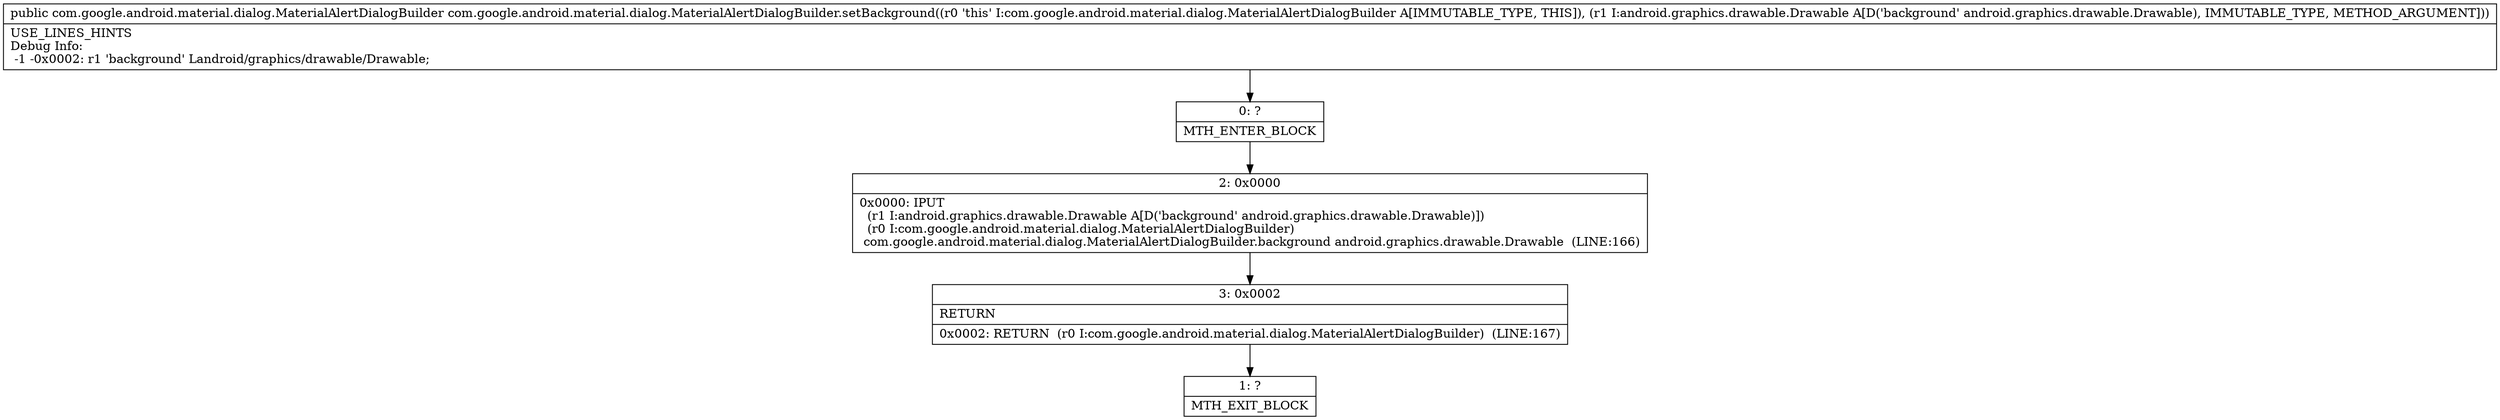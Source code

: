 digraph "CFG forcom.google.android.material.dialog.MaterialAlertDialogBuilder.setBackground(Landroid\/graphics\/drawable\/Drawable;)Lcom\/google\/android\/material\/dialog\/MaterialAlertDialogBuilder;" {
Node_0 [shape=record,label="{0\:\ ?|MTH_ENTER_BLOCK\l}"];
Node_2 [shape=record,label="{2\:\ 0x0000|0x0000: IPUT  \l  (r1 I:android.graphics.drawable.Drawable A[D('background' android.graphics.drawable.Drawable)])\l  (r0 I:com.google.android.material.dialog.MaterialAlertDialogBuilder)\l com.google.android.material.dialog.MaterialAlertDialogBuilder.background android.graphics.drawable.Drawable  (LINE:166)\l}"];
Node_3 [shape=record,label="{3\:\ 0x0002|RETURN\l|0x0002: RETURN  (r0 I:com.google.android.material.dialog.MaterialAlertDialogBuilder)  (LINE:167)\l}"];
Node_1 [shape=record,label="{1\:\ ?|MTH_EXIT_BLOCK\l}"];
MethodNode[shape=record,label="{public com.google.android.material.dialog.MaterialAlertDialogBuilder com.google.android.material.dialog.MaterialAlertDialogBuilder.setBackground((r0 'this' I:com.google.android.material.dialog.MaterialAlertDialogBuilder A[IMMUTABLE_TYPE, THIS]), (r1 I:android.graphics.drawable.Drawable A[D('background' android.graphics.drawable.Drawable), IMMUTABLE_TYPE, METHOD_ARGUMENT]))  | USE_LINES_HINTS\lDebug Info:\l  \-1 \-0x0002: r1 'background' Landroid\/graphics\/drawable\/Drawable;\l}"];
MethodNode -> Node_0;Node_0 -> Node_2;
Node_2 -> Node_3;
Node_3 -> Node_1;
}

